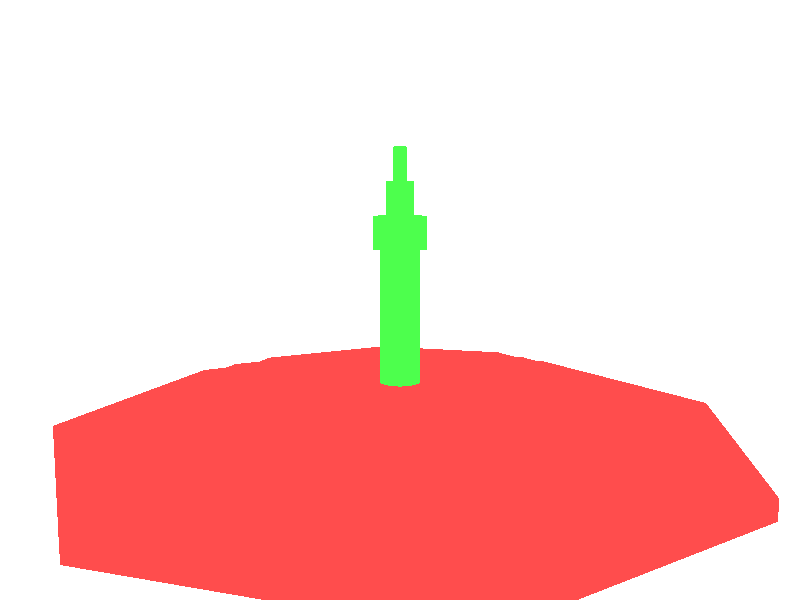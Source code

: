 //	Persistence of Vision Raytracer Version 3.5 Scene Description File
//	File: media2.pov
//	Author:
//	Description:
// Participating media with spotlights.
//
// -w320 -h240
// -w800 -h600 +a0.3
//
//*******************************************

//
// The camera.
//

camera {
  location <5, 6, -18>
  look_at <0, 4, 0>
  angle 65
}

//
// Add media.
//

media {
  scattering {1, rgb 0.02}
  intervals 1
  samples 5
  method 3
//  intervals 40
//  samples 1, 10
//  confidence 0.9999
//  variance 1/1000
//  ratio 0.9
}

//
// Light source not interacting with the atmosphere.
//

light_source { <0, 15, 0> color rgb .3
  media_interaction off
  shadowless
}

//
// Spotlights pointing at shaft.
//

#declare Spot = light_source {
  <0, 0, 0> color rgb<1, 1, 1> * 2
  spotlight
  point_at <0, -1, 0>
  radius 2
  falloff 3
  media_attenuation on
}

#declare Spots = union {
  object { Spot rotate <0, 0,  15> rotate <0,   0, 0> }
  object { Spot rotate <0, 0,  15> rotate <0,  30, 0> }
  object { Spot rotate <0, 0,  15> rotate <0,  60, 0> }
  object { Spot rotate <0, 0,  15> rotate <0,  90, 0> }
  object { Spot rotate <0, 0,  15> rotate <0, 120, 0> }
  object { Spot rotate <0, 0,  15> rotate <0, 150, 0> }
  object { Spot rotate <0, 0,  15> rotate <0, 180, 0> }
  object { Spot rotate <0, 0,  15> rotate <0, 210, 0> }
  object { Spot rotate <0, 0,  15> rotate <0, 240, 0> }
  object { Spot rotate <0, 0,  15> rotate <0, 270, 0> }
  object { Spot rotate <0, 0,  15> rotate <0, 300, 0> }
  object { Spot rotate <0, 0,  15> rotate <0, 330, 0> }
  object { Spot rotate <0, 0,  30> rotate <0,  10, 0> }
  object { Spot rotate <0, 0,  30> rotate <0,  40, 0> }
  object { Spot rotate <0, 0,  30> rotate <0,  70, 0> }
  object { Spot rotate <0, 0,  30> rotate <0, 100, 0> }
  object { Spot rotate <0, 0,  30> rotate <0, 130, 0> }
  object { Spot rotate <0, 0,  30> rotate <0, 160, 0> }
  object { Spot rotate <0, 0,  30> rotate <0, 190, 0> }
  object { Spot rotate <0, 0,  30> rotate <0, 220, 0> }
  object { Spot rotate <0, 0,  30> rotate <0, 250, 0> }
  object { Spot rotate <0, 0,  30> rotate <0, 280, 0> }
  object { Spot rotate <0, 0,  30> rotate <0, 310, 0> }
  object { Spot rotate <0, 0,  30> rotate <0, 340, 0> }
  object { Spot rotate <0, 0,  45> rotate <0,  20, 0> }
  object { Spot rotate <0, 0,  45> rotate <0,  50, 0> }
  object { Spot rotate <0, 0,  45> rotate <0,  80, 0> }
  object { Spot rotate <0, 0,  45> rotate <0, 110, 0> }
  object { Spot rotate <0, 0,  45> rotate <0, 140, 0> }
  object { Spot rotate <0, 0,  45> rotate <0, 170, 0> }
  object { Spot rotate <0, 0,  45> rotate <0, 200, 0> }
  object { Spot rotate <0, 0,  45> rotate <0, 230, 0> }
  object { Spot rotate <0, 0,  45> rotate <0, 260, 0> }
  object { Spot rotate <0, 0,  45> rotate <0, 290, 0> }
  object { Spot rotate <0, 0,  45> rotate <0, 320, 0> }
  object { Spot rotate <0, 0,  45> rotate <0, 350, 0> }
}

//
// Declare steps.
//

#declare Step = prism {
  linear_spline
  linear_sweep
  0, 1, 9
  <cos(radians(0*45)), sin(radians(0*45))>,
  <cos(radians(1*45)), sin(radians(1*45))>,
  <cos(radians(2*45)), sin(radians(2*45))>,
  <cos(radians(3*45)), sin(radians(3*45))>,
  <cos(radians(4*45)), sin(radians(4*45))>,
  <cos(radians(5*45)), sin(radians(5*45))>,
  <cos(radians(6*45)), sin(radians(6*45))>,
  <cos(radians(7*45)), sin(radians(7*45))>,
  <cos(radians(0*45)), sin(radians(0*45))>
  rotate 22.5*y
}

#declare Stair = union {
  object {
    Step
    scale <10, 0.5, 10>
    translate <0, 0, 0>
  }
  object {
    Step
    scale <8, 0.5, 8>
    translate <0, 0.5, 0>
  }
  object {
    Step
    scale <6, 0.5, 6>
    translate <0, 1, 0>
  }
}

//
// Declare shaft.
//

#declare Shaft1 = union {
  cylinder { <0, 0.0, 0>, <0, 4.0, 0>, 0.6 }
  cylinder { <0, 4.0, 0>, <0, 5.0, 0>, 0.8 }
  cylinder { <0, 5.0, 0>, <0, 6.0, 0>, 0.4 }
  cylinder { <0, 6.0, 0>, <0, 7.0, 0>, 0.2 }
}

//
// Position objects.
//

object {
  Spots
  translate <0, 20, 0>
}

object {
  Stair
  pigment { color red 1 green 0.3 blue 0.3 }
  finish { ambient 0.2 diffuse 0.5 }
}

object {
  Shaft1
  translate <0, 1.5, 0>
  pigment { color red 0.3 green 1 blue 0.3 }
  finish { ambient 0.2 diffuse 0.5 phong 1 phong_size 20 }
}

//
// Room.
//

box { <-25, 0, -25>, <25, 25, 25>
  pigment { color red 1 green 1 blue 1 }
  finish { ambient 0.2 diffuse 0.5 }
  hollow
}

